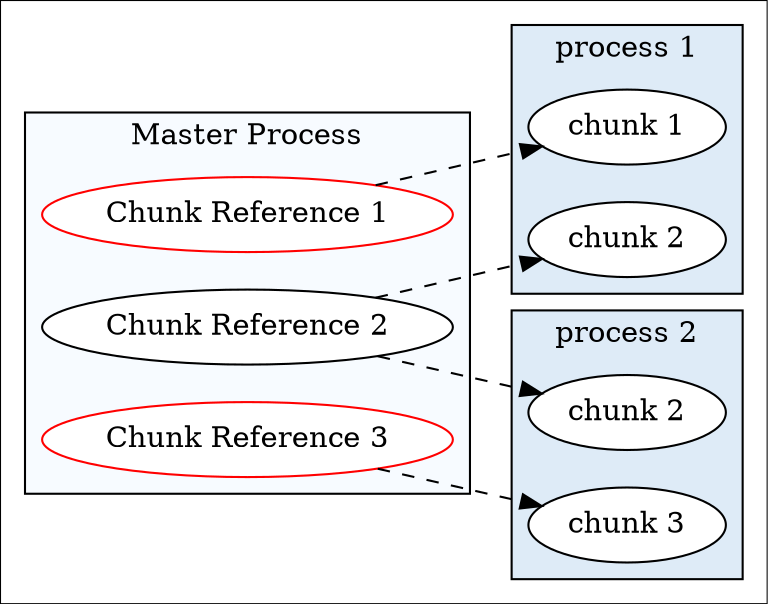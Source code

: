 digraph distobjref {
	colorscheme="Blues9"
	rankdir="LR";
	node [style="filled", fillcolor=white];
	style="filled";

	subgraph cluster_distobjref {
		label="Master Process";
		fillcolor=1;
		cr1[label="Chunk Reference 1",color="red"];
		cr2[label="Chunk Reference 2"];
		cr3[label="Chunk Reference 3",color="red"];
	}

	subgraph cluster_process1 {
		label="process 1";
		fillcolor=2;
		c1[label="chunk 1"];
		c21[label="chunk 2"];

	}
	subgraph cluster_process2 {
		label="process 2";
		fillcolor=2;
		c22[label="chunk 2"];
		c3[label="chunk 3"]
	}
	
	edge [style="dashed"]
	cr1 -> c1;
	cr2 -> {c21 c22};
	cr3 -> c3;
}